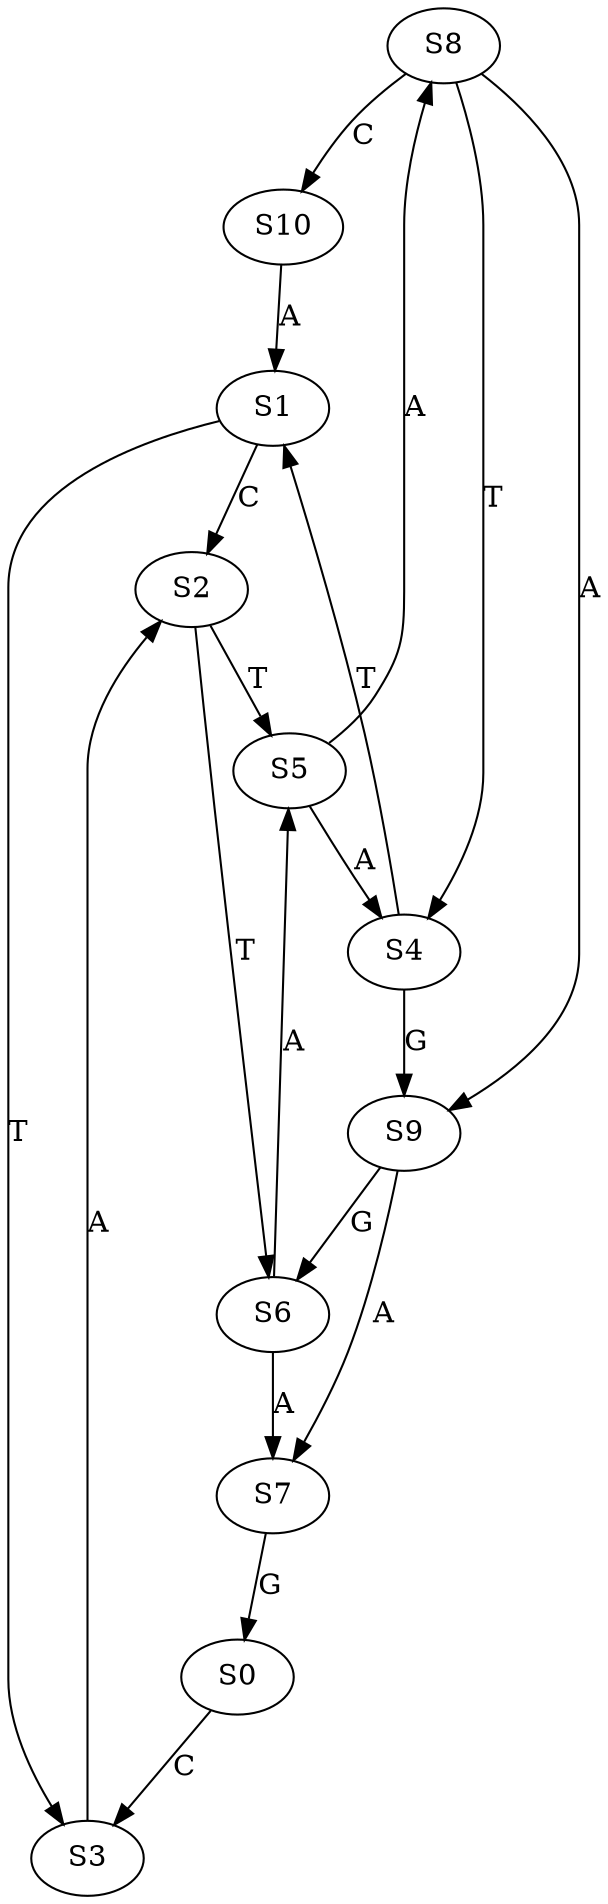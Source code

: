 strict digraph  {
	S8 -> S10 [ label = "C" ];
	S8 -> S4 [ label = "T" ];
	S10 -> S1 [ label = "A" ];
	S4 -> S1 [ label = "T" ];
	S1 -> S2 [ label = "C" ];
	S1 -> S3 [ label = "T" ];
	S2 -> S5 [ label = "T" ];
	S3 -> S2 [ label = "A" ];
	S5 -> S4 [ label = "A" ];
	S2 -> S6 [ label = "T" ];
	S4 -> S9 [ label = "G" ];
	S6 -> S5 [ label = "A" ];
	S9 -> S6 [ label = "G" ];
	S5 -> S8 [ label = "A" ];
	S6 -> S7 [ label = "A" ];
	S8 -> S9 [ label = "A" ];
	S7 -> S0 [ label = "C" ];
	S9 -> S7 [ label = "A" ];
	S0 -> S3 [ label = "C" ];
	S7 -> S0 [ label = "G" ];
}